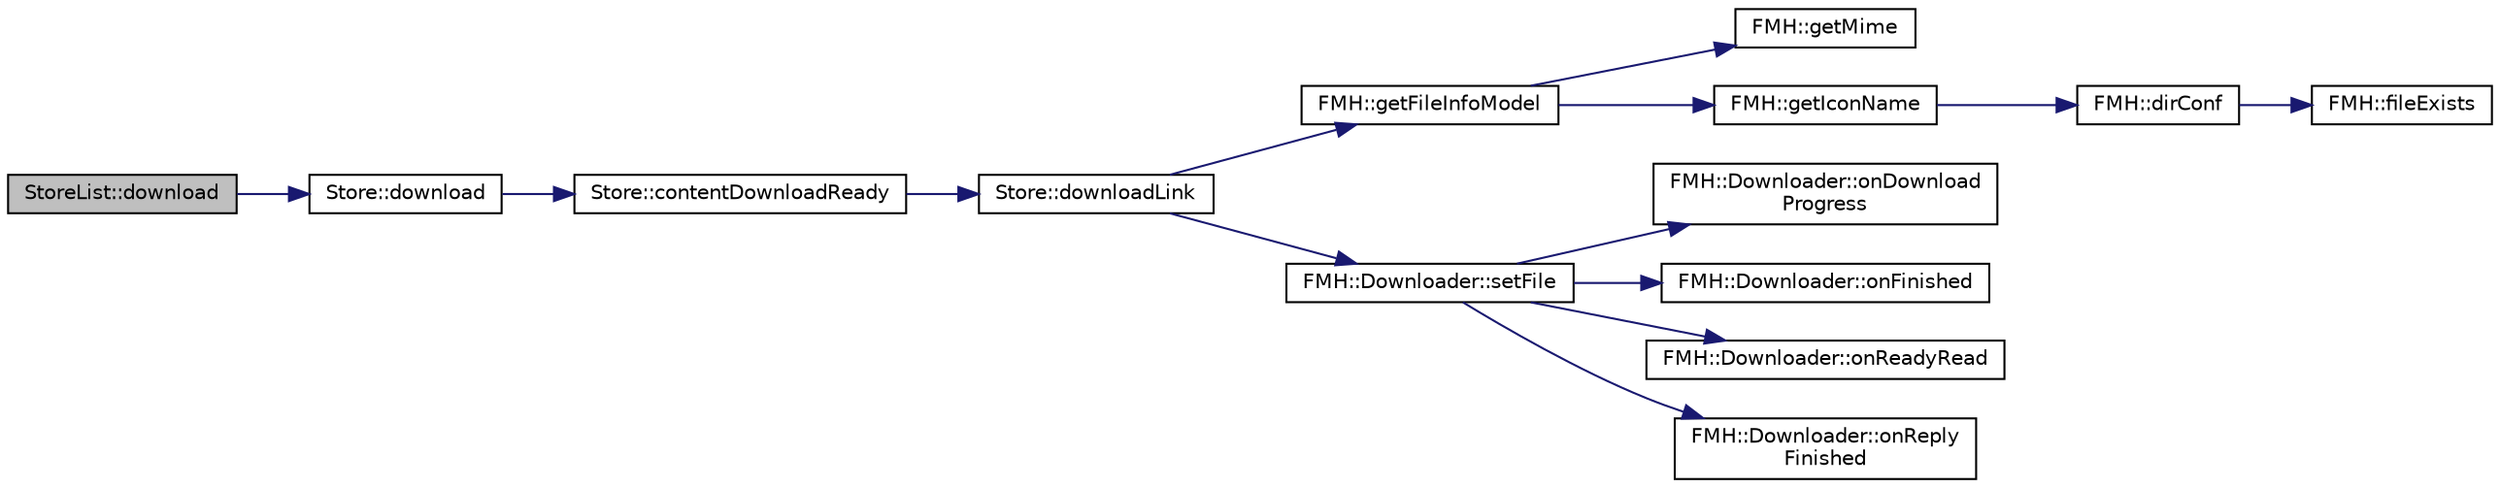 digraph "StoreList::download"
{
 // INTERACTIVE_SVG=YES
 // LATEX_PDF_SIZE
  edge [fontname="Helvetica",fontsize="10",labelfontname="Helvetica",labelfontsize="10"];
  node [fontname="Helvetica",fontsize="10",shape=record];
  rankdir="LR";
  Node33 [label="StoreList::download",height=0.2,width=0.4,color="black", fillcolor="grey75", style="filled", fontcolor="black",tooltip=" "];
  Node33 -> Node34 [color="midnightblue",fontsize="10",style="solid",fontname="Helvetica"];
  Node34 [label="Store::download",height=0.2,width=0.4,color="black", fillcolor="white", style="filled",URL="$class_store.html#a68f2625dd14cd8cb7bdb7edf44976f0f",tooltip=" "];
  Node34 -> Node35 [color="midnightblue",fontsize="10",style="solid",fontname="Helvetica"];
  Node35 [label="Store::contentDownloadReady",height=0.2,width=0.4,color="black", fillcolor="white", style="filled",URL="$class_store.html#a44e5bea4ec42cb655b127eab2c1b93d7",tooltip=" "];
  Node35 -> Node36 [color="midnightblue",fontsize="10",style="solid",fontname="Helvetica"];
  Node36 [label="Store::downloadLink",height=0.2,width=0.4,color="black", fillcolor="white", style="filled",URL="$class_store.html#a50433ec7fb0e1af311c26036918d6ca4",tooltip=" "];
  Node36 -> Node37 [color="midnightblue",fontsize="10",style="solid",fontname="Helvetica"];
  Node37 [label="FMH::getFileInfoModel",height=0.2,width=0.4,color="black", fillcolor="white", style="filled",URL="$namespace_f_m_h.html#ac748bdab6e71b54b5817eee0ab5f63ed",tooltip=" "];
  Node37 -> Node38 [color="midnightblue",fontsize="10",style="solid",fontname="Helvetica"];
  Node38 [label="FMH::getMime",height=0.2,width=0.4,color="black", fillcolor="white", style="filled",URL="$namespace_f_m_h.html#ae5ec7c16319a70d5e440e697c1f77302",tooltip=" "];
  Node37 -> Node39 [color="midnightblue",fontsize="10",style="solid",fontname="Helvetica"];
  Node39 [label="FMH::getIconName",height=0.2,width=0.4,color="black", fillcolor="white", style="filled",URL="$namespace_f_m_h.html#ab081b4a8e2faedbe025f94fa44113bac",tooltip=" "];
  Node39 -> Node40 [color="midnightblue",fontsize="10",style="solid",fontname="Helvetica"];
  Node40 [label="FMH::dirConf",height=0.2,width=0.4,color="black", fillcolor="white", style="filled",URL="$namespace_f_m_h.html#a1b405335d77e0369742dde8540bc7add",tooltip=" "];
  Node40 -> Node41 [color="midnightblue",fontsize="10",style="solid",fontname="Helvetica"];
  Node41 [label="FMH::fileExists",height=0.2,width=0.4,color="black", fillcolor="white", style="filled",URL="$namespace_f_m_h.html#a96fb85b0283389ba71e8a20daeab400f",tooltip=" "];
  Node36 -> Node42 [color="midnightblue",fontsize="10",style="solid",fontname="Helvetica"];
  Node42 [label="FMH::Downloader::setFile",height=0.2,width=0.4,color="black", fillcolor="white", style="filled",URL="$class_f_m_h_1_1_downloader.html#ae1cfd33504af67033fbf2ef97a713cdc",tooltip=" "];
  Node42 -> Node43 [color="midnightblue",fontsize="10",style="solid",fontname="Helvetica"];
  Node43 [label="FMH::Downloader::onDownload\lProgress",height=0.2,width=0.4,color="black", fillcolor="white", style="filled",URL="$class_f_m_h_1_1_downloader.html#ad01b4eee6e893bc49097caf62be884fc",tooltip=" "];
  Node42 -> Node44 [color="midnightblue",fontsize="10",style="solid",fontname="Helvetica"];
  Node44 [label="FMH::Downloader::onFinished",height=0.2,width=0.4,color="black", fillcolor="white", style="filled",URL="$class_f_m_h_1_1_downloader.html#a32d5a5809d7948f46ce114bf18402dcd",tooltip=" "];
  Node42 -> Node45 [color="midnightblue",fontsize="10",style="solid",fontname="Helvetica"];
  Node45 [label="FMH::Downloader::onReadyRead",height=0.2,width=0.4,color="black", fillcolor="white", style="filled",URL="$class_f_m_h_1_1_downloader.html#a1377f2ad3a269cd47af55deb577e6ae1",tooltip=" "];
  Node42 -> Node46 [color="midnightblue",fontsize="10",style="solid",fontname="Helvetica"];
  Node46 [label="FMH::Downloader::onReply\lFinished",height=0.2,width=0.4,color="black", fillcolor="white", style="filled",URL="$class_f_m_h_1_1_downloader.html#ac88c76eaaea717c470c2ed4f69850778",tooltip=" "];
}
